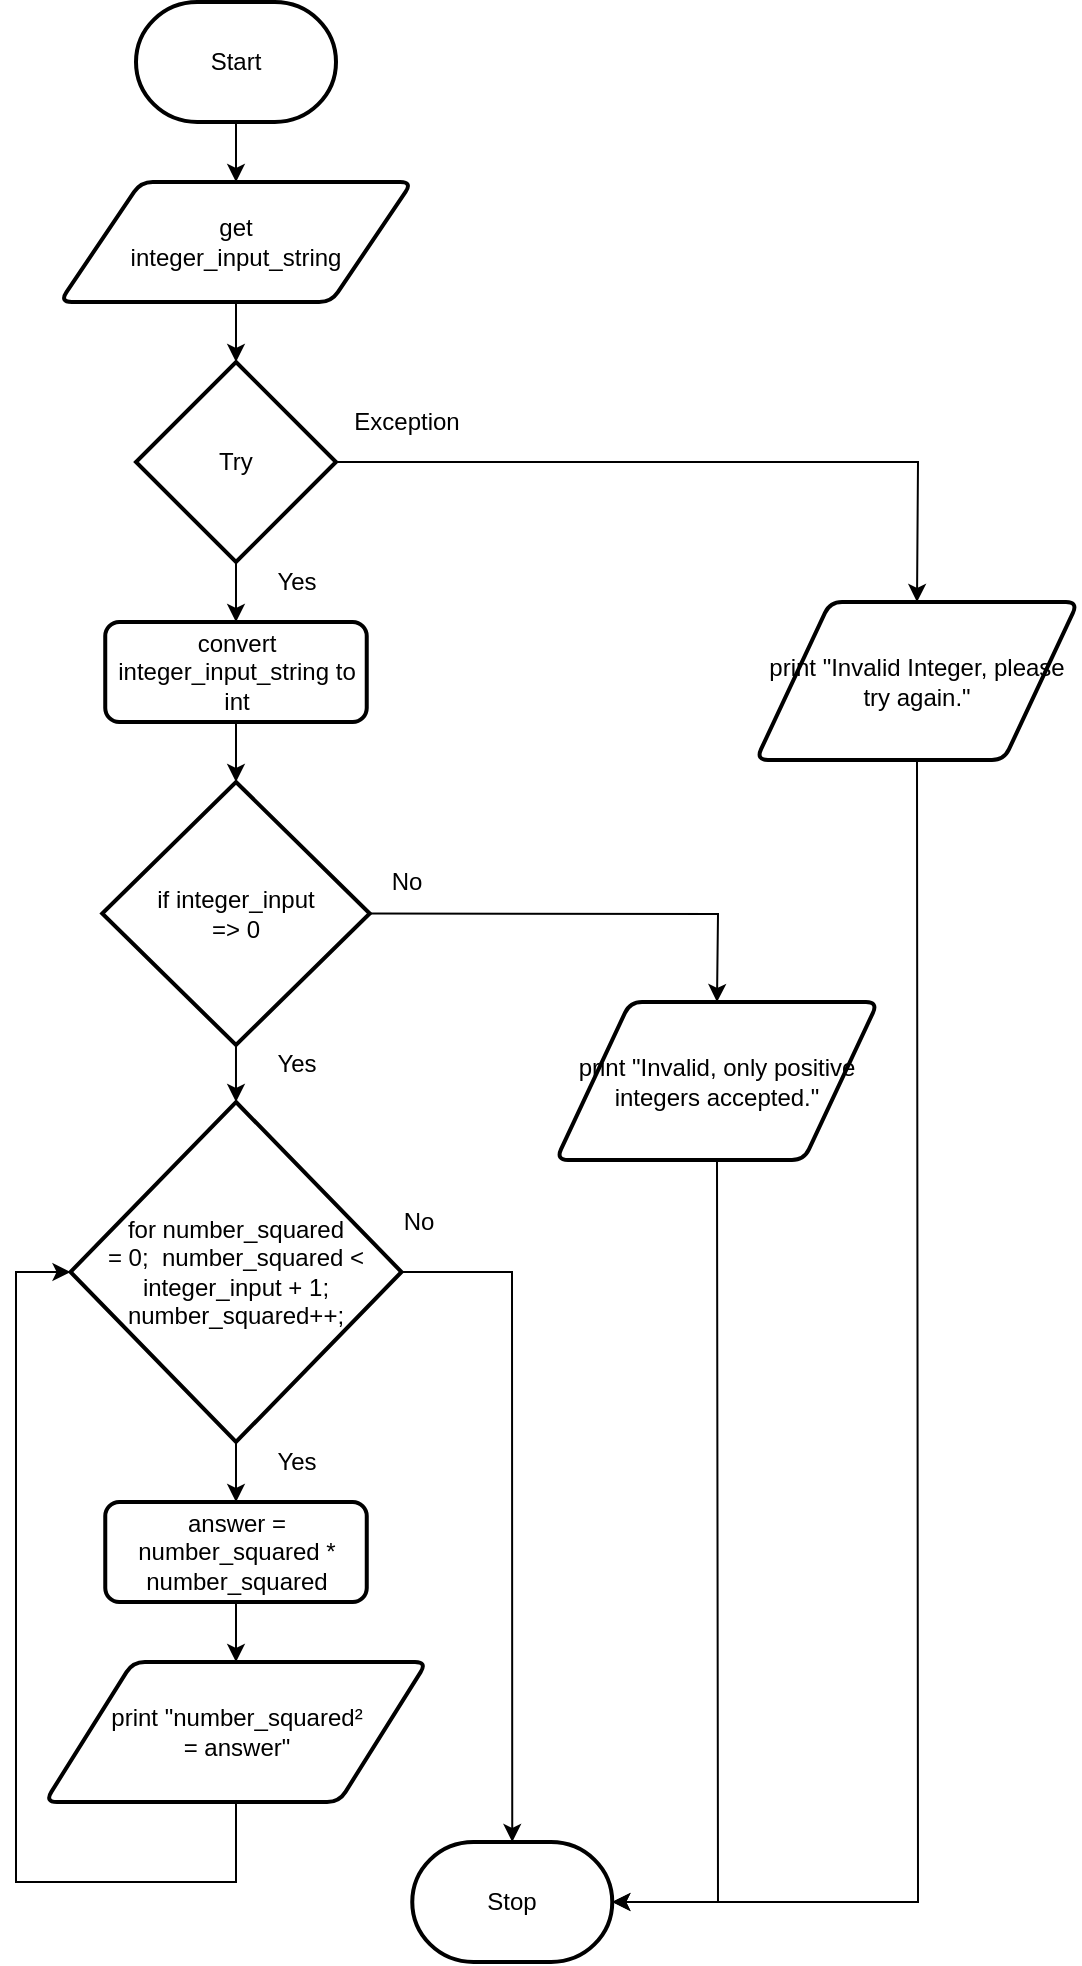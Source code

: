 <mxfile>
    <diagram id="JqOo338mFjRoOCTTENWM" name="Page-1">
        <mxGraphModel dx="1074" dy="709" grid="1" gridSize="10" guides="1" tooltips="1" connect="1" arrows="1" fold="1" page="1" pageScale="1" pageWidth="827" pageHeight="1169" math="0" shadow="0">
            <root>
                <mxCell id="0"/>
                <mxCell id="1" parent="0"/>
                <mxCell id="16" style="edgeStyle=none;rounded=0;html=1;exitX=0.5;exitY=1;exitDx=0;exitDy=0;exitPerimeter=0;entryX=0.5;entryY=0;entryDx=0;entryDy=0;" edge="1" parent="1" source="17" target="19">
                    <mxGeometry relative="1" as="geometry">
                        <mxPoint x="273" y="190" as="targetPoint"/>
                    </mxGeometry>
                </mxCell>
                <mxCell id="17" value="Start" style="strokeWidth=2;html=1;shape=mxgraph.flowchart.terminator;whiteSpace=wrap;" vertex="1" parent="1">
                    <mxGeometry x="230" y="110" width="100" height="60" as="geometry"/>
                </mxCell>
                <mxCell id="18" style="edgeStyle=none;rounded=0;html=1;" edge="1" parent="1" source="19" target="28">
                    <mxGeometry relative="1" as="geometry"/>
                </mxCell>
                <mxCell id="19" value="get&lt;br&gt;integer_input_string" style="shape=parallelogram;html=1;strokeWidth=2;perimeter=parallelogramPerimeter;whiteSpace=wrap;rounded=1;arcSize=12;size=0.23;" vertex="1" parent="1">
                    <mxGeometry x="191.88" y="200" width="176.25" height="60" as="geometry"/>
                </mxCell>
                <mxCell id="20" value="Stop" style="strokeWidth=2;html=1;shape=mxgraph.flowchart.terminator;whiteSpace=wrap;" vertex="1" parent="1">
                    <mxGeometry x="368.13" y="1030" width="100" height="60" as="geometry"/>
                </mxCell>
                <mxCell id="21" style="edgeStyle=none;html=1;exitX=0.5;exitY=1;exitDx=0;exitDy=0;exitPerimeter=0;entryX=0.5;entryY=0;entryDx=0;entryDy=0;" edge="1" parent="1" source="23" target="38">
                    <mxGeometry relative="1" as="geometry"/>
                </mxCell>
                <mxCell id="22" style="edgeStyle=none;rounded=0;html=1;exitX=1;exitY=0.5;exitDx=0;exitDy=0;exitPerimeter=0;entryX=0.5;entryY=0;entryDx=0;entryDy=0;entryPerimeter=0;" edge="1" parent="1" source="23" target="20">
                    <mxGeometry relative="1" as="geometry">
                        <Array as="points">
                            <mxPoint x="418" y="745"/>
                        </Array>
                    </mxGeometry>
                </mxCell>
                <mxCell id="23" value="for number_squared&lt;br&gt;= 0;&amp;nbsp; number_squared &amp;lt; integer_input + 1;&lt;br&gt;number_squared++;" style="strokeWidth=2;html=1;shape=mxgraph.flowchart.decision;whiteSpace=wrap;" vertex="1" parent="1">
                    <mxGeometry x="197.25" y="660" width="165.5" height="170" as="geometry"/>
                </mxCell>
                <mxCell id="24" style="edgeStyle=none;html=1;exitX=0.5;exitY=1;exitDx=0;exitDy=0;entryX=1;entryY=0.5;entryDx=0;entryDy=0;entryPerimeter=0;rounded=0;" edge="1" parent="1" source="25" target="20">
                    <mxGeometry relative="1" as="geometry">
                        <Array as="points">
                            <mxPoint x="621" y="1060"/>
                        </Array>
                    </mxGeometry>
                </mxCell>
                <mxCell id="25" value="print &quot;Invalid Integer, please try again.&quot;" style="shape=parallelogram;html=1;strokeWidth=2;perimeter=parallelogramPerimeter;whiteSpace=wrap;rounded=1;arcSize=12;size=0.23;" vertex="1" parent="1">
                    <mxGeometry x="540" y="410" width="161" height="79" as="geometry"/>
                </mxCell>
                <mxCell id="26" style="edgeStyle=none;html=1;entryX=0.5;entryY=0;entryDx=0;entryDy=0;rounded=0;" edge="1" parent="1" source="28" target="25">
                    <mxGeometry relative="1" as="geometry">
                        <Array as="points">
                            <mxPoint x="621" y="340"/>
                        </Array>
                    </mxGeometry>
                </mxCell>
                <mxCell id="27" style="edgeStyle=none;rounded=0;html=1;" edge="1" parent="1" source="28" target="32">
                    <mxGeometry relative="1" as="geometry"/>
                </mxCell>
                <mxCell id="28" value="Try" style="strokeWidth=2;html=1;shape=mxgraph.flowchart.decision;whiteSpace=wrap;" vertex="1" parent="1">
                    <mxGeometry x="230" y="290" width="100" height="100" as="geometry"/>
                </mxCell>
                <mxCell id="29" value="Yes&lt;br&gt;" style="text;html=1;align=center;verticalAlign=middle;resizable=0;points=[];autosize=1;strokeColor=none;fillColor=none;" vertex="1" parent="1">
                    <mxGeometry x="290" y="631.48" width="40" height="20" as="geometry"/>
                </mxCell>
                <mxCell id="30" value="Exception" style="text;html=1;align=center;verticalAlign=middle;resizable=0;points=[];autosize=1;strokeColor=none;fillColor=none;" vertex="1" parent="1">
                    <mxGeometry x="330" y="310" width="70" height="20" as="geometry"/>
                </mxCell>
                <mxCell id="31" style="edgeStyle=none;rounded=0;html=1;exitX=0.5;exitY=1;exitDx=0;exitDy=0;entryX=0.5;entryY=0;entryDx=0;entryDy=0;entryPerimeter=0;" edge="1" parent="1" source="32" target="41">
                    <mxGeometry relative="1" as="geometry"/>
                </mxCell>
                <mxCell id="32" value="&lt;span&gt;convert integer_input_string to int&lt;/span&gt;" style="rounded=1;whiteSpace=wrap;html=1;absoluteArcSize=1;arcSize=14;strokeWidth=2;" vertex="1" parent="1">
                    <mxGeometry x="214.62" y="420" width="130.75" height="50" as="geometry"/>
                </mxCell>
                <mxCell id="33" value="print &quot;number_squared² &lt;br&gt;= answer&quot;" style="shape=parallelogram;html=1;strokeWidth=2;perimeter=parallelogramPerimeter;whiteSpace=wrap;rounded=1;arcSize=12;size=0.23;" vertex="1" parent="1">
                    <mxGeometry x="184.5" y="940" width="191" height="70" as="geometry"/>
                </mxCell>
                <mxCell id="34" value="No" style="text;html=1;align=center;verticalAlign=middle;resizable=0;points=[];autosize=1;strokeColor=none;fillColor=none;" vertex="1" parent="1">
                    <mxGeometry x="350" y="540" width="30" height="20" as="geometry"/>
                </mxCell>
                <mxCell id="35" value="Yes&lt;br&gt;" style="text;html=1;align=center;verticalAlign=middle;resizable=0;points=[];autosize=1;strokeColor=none;fillColor=none;" vertex="1" parent="1">
                    <mxGeometry x="290" y="390" width="40" height="20" as="geometry"/>
                </mxCell>
                <mxCell id="36" style="edgeStyle=none;html=1;entryX=0;entryY=0.5;entryDx=0;entryDy=0;entryPerimeter=0;rounded=0;exitX=0.5;exitY=1;exitDx=0;exitDy=0;" edge="1" parent="1" source="33" target="23">
                    <mxGeometry relative="1" as="geometry">
                        <mxPoint x="280" y="1050" as="sourcePoint"/>
                        <Array as="points">
                            <mxPoint x="280" y="1050"/>
                            <mxPoint x="170" y="1050"/>
                            <mxPoint x="170" y="950"/>
                            <mxPoint x="170" y="745"/>
                        </Array>
                    </mxGeometry>
                </mxCell>
                <mxCell id="37" style="edgeStyle=none;rounded=0;html=1;exitX=0.5;exitY=1;exitDx=0;exitDy=0;entryX=0.5;entryY=0;entryDx=0;entryDy=0;" edge="1" parent="1" source="38" target="33">
                    <mxGeometry relative="1" as="geometry"/>
                </mxCell>
                <mxCell id="38" value="answer = number_squared * number_squared" style="rounded=1;whiteSpace=wrap;html=1;absoluteArcSize=1;arcSize=14;strokeWidth=2;" vertex="1" parent="1">
                    <mxGeometry x="214.63" y="860" width="130.75" height="50" as="geometry"/>
                </mxCell>
                <mxCell id="39" style="edgeStyle=none;rounded=0;html=1;exitX=1;exitY=0.5;exitDx=0;exitDy=0;exitPerimeter=0;entryX=0.5;entryY=0;entryDx=0;entryDy=0;" edge="1" parent="1" source="41" target="43">
                    <mxGeometry relative="1" as="geometry">
                        <mxPoint x="560.0" y="632.609" as="targetPoint"/>
                        <Array as="points">
                            <mxPoint x="521" y="566"/>
                        </Array>
                    </mxGeometry>
                </mxCell>
                <mxCell id="40" style="edgeStyle=none;html=1;exitX=0.5;exitY=1;exitDx=0;exitDy=0;exitPerimeter=0;entryX=0.5;entryY=0;entryDx=0;entryDy=0;entryPerimeter=0;" edge="1" parent="1" source="41" target="23">
                    <mxGeometry relative="1" as="geometry"/>
                </mxCell>
                <mxCell id="41" value="if integer_input&lt;br&gt;=&amp;gt; 0" style="strokeWidth=2;html=1;shape=mxgraph.flowchart.decision;whiteSpace=wrap;" vertex="1" parent="1">
                    <mxGeometry x="213.12" y="500" width="133.75" height="131.48" as="geometry"/>
                </mxCell>
                <mxCell id="42" style="edgeStyle=none;rounded=0;html=1;exitX=0.5;exitY=1;exitDx=0;exitDy=0;entryX=1;entryY=0.5;entryDx=0;entryDy=0;entryPerimeter=0;" edge="1" parent="1" source="43" target="20">
                    <mxGeometry relative="1" as="geometry">
                        <Array as="points">
                            <mxPoint x="521" y="1060"/>
                        </Array>
                    </mxGeometry>
                </mxCell>
                <mxCell id="43" value="print &quot;Invalid, only positive integers accepted.&quot;" style="shape=parallelogram;html=1;strokeWidth=2;perimeter=parallelogramPerimeter;whiteSpace=wrap;rounded=1;arcSize=12;size=0.23;" vertex="1" parent="1">
                    <mxGeometry x="440" y="610" width="161" height="79" as="geometry"/>
                </mxCell>
                <mxCell id="44" value="No" style="text;html=1;align=center;verticalAlign=middle;resizable=0;points=[];autosize=1;strokeColor=none;fillColor=none;" vertex="1" parent="1">
                    <mxGeometry x="355.5" y="710" width="30" height="20" as="geometry"/>
                </mxCell>
                <mxCell id="45" value="Yes&lt;br&gt;" style="text;html=1;align=center;verticalAlign=middle;resizable=0;points=[];autosize=1;strokeColor=none;fillColor=none;" vertex="1" parent="1">
                    <mxGeometry x="290" y="830" width="40" height="20" as="geometry"/>
                </mxCell>
            </root>
        </mxGraphModel>
    </diagram>
</mxfile>